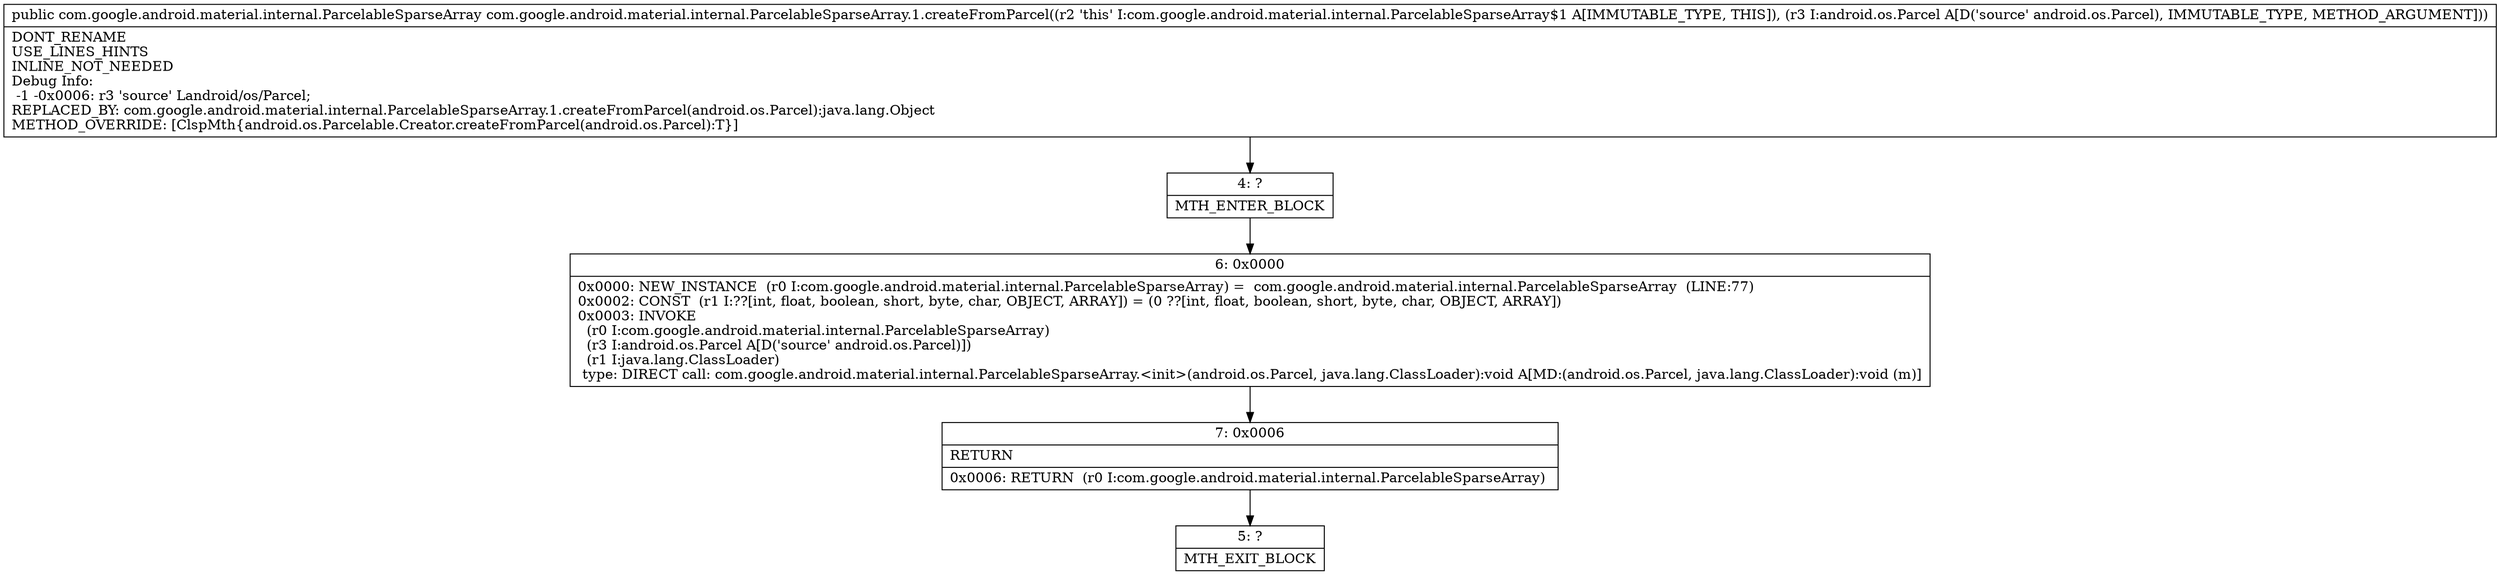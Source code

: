 digraph "CFG forcom.google.android.material.internal.ParcelableSparseArray.1.createFromParcel(Landroid\/os\/Parcel;)Lcom\/google\/android\/material\/internal\/ParcelableSparseArray;" {
Node_4 [shape=record,label="{4\:\ ?|MTH_ENTER_BLOCK\l}"];
Node_6 [shape=record,label="{6\:\ 0x0000|0x0000: NEW_INSTANCE  (r0 I:com.google.android.material.internal.ParcelableSparseArray) =  com.google.android.material.internal.ParcelableSparseArray  (LINE:77)\l0x0002: CONST  (r1 I:??[int, float, boolean, short, byte, char, OBJECT, ARRAY]) = (0 ??[int, float, boolean, short, byte, char, OBJECT, ARRAY]) \l0x0003: INVOKE  \l  (r0 I:com.google.android.material.internal.ParcelableSparseArray)\l  (r3 I:android.os.Parcel A[D('source' android.os.Parcel)])\l  (r1 I:java.lang.ClassLoader)\l type: DIRECT call: com.google.android.material.internal.ParcelableSparseArray.\<init\>(android.os.Parcel, java.lang.ClassLoader):void A[MD:(android.os.Parcel, java.lang.ClassLoader):void (m)]\l}"];
Node_7 [shape=record,label="{7\:\ 0x0006|RETURN\l|0x0006: RETURN  (r0 I:com.google.android.material.internal.ParcelableSparseArray) \l}"];
Node_5 [shape=record,label="{5\:\ ?|MTH_EXIT_BLOCK\l}"];
MethodNode[shape=record,label="{public com.google.android.material.internal.ParcelableSparseArray com.google.android.material.internal.ParcelableSparseArray.1.createFromParcel((r2 'this' I:com.google.android.material.internal.ParcelableSparseArray$1 A[IMMUTABLE_TYPE, THIS]), (r3 I:android.os.Parcel A[D('source' android.os.Parcel), IMMUTABLE_TYPE, METHOD_ARGUMENT]))  | DONT_RENAME\lUSE_LINES_HINTS\lINLINE_NOT_NEEDED\lDebug Info:\l  \-1 \-0x0006: r3 'source' Landroid\/os\/Parcel;\lREPLACED_BY: com.google.android.material.internal.ParcelableSparseArray.1.createFromParcel(android.os.Parcel):java.lang.Object\lMETHOD_OVERRIDE: [ClspMth\{android.os.Parcelable.Creator.createFromParcel(android.os.Parcel):T\}]\l}"];
MethodNode -> Node_4;Node_4 -> Node_6;
Node_6 -> Node_7;
Node_7 -> Node_5;
}


